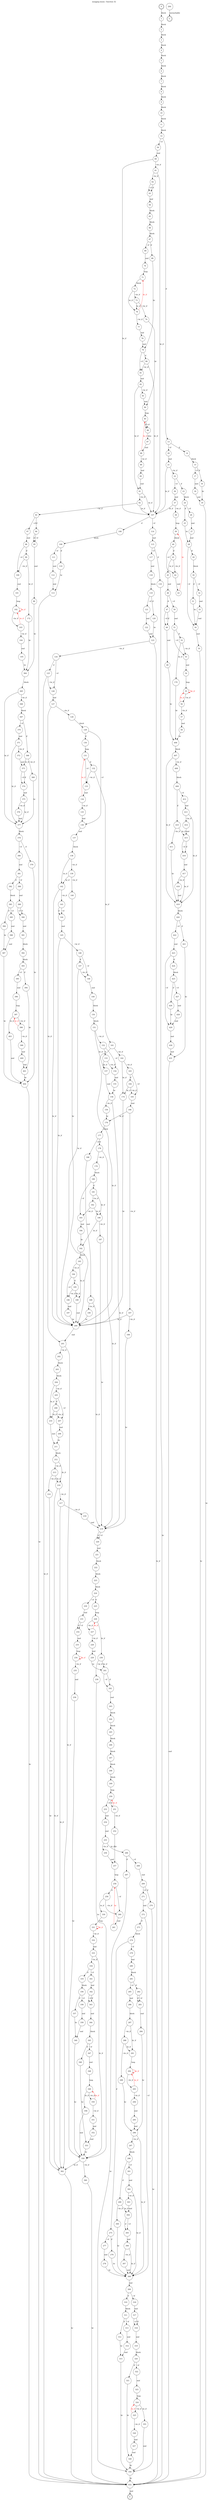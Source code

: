 digraph finite_state_machine {
    label = "mozjpeg.wasm - function 32"
    labelloc =  t
    labelfontsize = 16
    labelfontcolor = black
    labelfontname = "Helvetica"
    node [shape = doublecircle]; 0 E U ;
    node [shape = circle];
    0 -> 1[label="block"];
    1 -> 2[label="block"];
    2 -> 3[label="block"];
    3 -> 4[label="block"];
    4 -> 5[label="block"];
    5 -> 6[label="block"];
    6 -> 7[label="block"];
    7 -> 8[label="block"];
    8 -> 9[label="block"];
    9 -> 10[label="block"];
    10 -> 11[label="block"];
    11 -> 12[label="block"];
    12 -> 13[label="if"];
    12 -> 59[label="~if"];
    13 -> 14[label="if"];
    13 -> 20[label="~if"];
    14 -> 15[label="block"];
    15 -> 16[label="if"];
    15 -> 17[label="~if"];
    16 -> 19[label="br"];
    17 -> 18[label="end"];
    18 -> 19[label="end"];
    19 -> 432[label="br"];
    20 -> 21[label="end"];
    21 -> 22[label="~br_if"];
    21 -> 107[label="br_if"];
    22 -> 23[label="if"];
    22 -> 36[label="~if"];
    23 -> 24[label="block"];
    24 -> 25[label="if"];
    24 -> 26[label="~if"];
    25 -> 28[label="br"];
    26 -> 27[label="end"];
    27 -> 28[label="end"];
    28 -> 29[label="if"];
    28 -> 34[label="~if"];
    29 -> 30[label="block"];
    30 -> 31[label="if"];
    30 -> 32[label="~if"];
    31 -> 34[label="br"];
    32 -> 33[label="end"];
    33 -> 34[label="end"];
    34 -> 35[label="end"];
    35 -> 432[label="br"];
    36 -> 37[label="end"];
    37 -> 38[label="~br_if"];
    37 -> 107[label="br_if"];
    38 -> 39[label="loop"];
    39 -> 40[label="block"];
    40 -> 41[label="if"];
    40 -> 42[label="~if"];
    41 -> 42[label="~br_if"];
    41 -> 45[label="br_if"];
    42 -> 43[label="end"];
    43 -> 39[color="red" fontcolor="red" label="br"];
    45 -> 46[label="end"];
    46 -> 47[label="if"];
    46 -> 50[label="~if"];
    47 -> 48[label="if"];
    47 -> 48[label="~if"];
    48 -> 49[label="end"];
    49 -> 406[label="br"];
    50 -> 51[label="end"];
    51 -> 52[label="if"];
    51 -> 53[label="~if"];
    52 -> 53[label="~br_if"];
    52 -> 170[label="br_if"];
    53 -> 54[label="end"];
    54 -> 55[label="loop"];
    55 -> 56[label="~br_if"];
    55 -> 55[color="red" fontcolor="red" label="br_if"];
    56 -> 57[label="~br_if"];
    56 -> 55[color="red" fontcolor="red" label="br_if"];
    57 -> 58[label="end"];
    58 -> 406[label="br"];
    59 -> 60[label="end"];
    60 -> 61[label="~br_if"];
    60 -> 107[label="br_if"];
    61 -> 62[label="~br_if"];
    61 -> 107[label="br_if"];
    62 -> 63[label="if"];
    62 -> 63[label="~if"];
    63 -> 64[label="end"];
    64 -> 65[label="block"];
    65 -> 66[label="block"];
    66 -> 67[label="block"];
    67 -> 68[label="if"];
    67 -> 69[label="~if"];
    68 -> 79[label="br"];
    69 -> 70[label="end"];
    70 -> 71[label="loop"];
    71 -> 72[label="block"];
    72 -> 73[label="~br_if"];
    72 -> 76[label="br_if"];
    73 -> 74[label="~br_if"];
    73 -> 76[label="br_if"];
    74 -> 84[label="br"];
    76 -> 77[label="~br_if"];
    76 -> 71[color="red" fontcolor="red" label="br_if"];
    77 -> 78[label="end"];
    78 -> 79[label="end"];
    79 -> 80[label="if"];
    79 -> 81[label="~if"];
    80 -> 81[label="~br_if"];
    80 -> 107[label="br_if"];
    81 -> 82[label="end"];
    82 -> 83[label="~br_if"];
    82 -> 91[label="br_if"];
    83 -> 84[label="end"];
    84 -> 85[label="loop"];
    85 -> 86[label="if"];
    85 -> 86[label="~if"];
    86 -> 87[label="else"];
    87 -> 88[label="end"];
    88 -> 89[label="~br_if"];
    88 -> 85[color="red" fontcolor="red" label="br_if"];
    89 -> 90[label="end"];
    90 -> 91[label="end"];
    91 -> 92[label="~br_if"];
    91 -> 107[label="br_if"];
    92 -> 93[label="~br_if"];
    92 -> 107[label="br_if"];
    93 -> 94[label="if"];
    93 -> 97[label="~if"];
    94 -> 95[label="if"];
    94 -> 95[label="~if"];
    95 -> 96[label="end"];
    96 -> 364[label="br"];
    97 -> 98[label="end"];
    98 -> 99[label="if"];
    98 -> 100[label="~if"];
    99 -> 100[label="~br_if"];
    99 -> 172[label="br_if"];
    100 -> 101[label="end"];
    101 -> 102[label="loop"];
    102 -> 103[label="~br_if"];
    102 -> 102[color="red" fontcolor="red" label="br_if"];
    103 -> 104[label="~br_if"];
    103 -> 102[color="red" fontcolor="red" label="br_if"];
    104 -> 105[label="end"];
    105 -> 364[label="br"];
    107 -> 108[label="if"];
    107 -> 114[label="~if"];
    108 -> 109[label="block"];
    109 -> 110[label="if"];
    109 -> 111[label="~if"];
    110 -> 113[label="br"];
    111 -> 112[label="end"];
    112 -> 113[label="end"];
    113 -> 432[label="br"];
    114 -> 115[label="end"];
    115 -> 116[label="if"];
    115 -> 117[label="~if"];
    116 -> 432[label="br"];
    117 -> 118[label="end"];
    118 -> 119[label="block"];
    119 -> 120[label="if"];
    119 -> 121[label="~if"];
    120 -> 123[label="br"];
    121 -> 122[label="end"];
    122 -> 123[label="end"];
    123 -> 124[label="~br_if"];
    123 -> 432[label="br_if"];
    124 -> 125[label="if"];
    124 -> 126[label="~if"];
    125 -> 126[label="~br_if"];
    125 -> 432[label="br_if"];
    126 -> 127[label="end"];
    127 -> 128[label="~br_if"];
    127 -> 201[label="br_if"];
    128 -> 129[label="block"];
    129 -> 130[label="if"];
    129 -> 136[label="~if"];
    130 -> 131[label="loop"];
    131 -> 132[label="if"];
    131 -> 133[label="~if"];
    132 -> 133[label="~br_if"];
    132 -> 161[label="br_if"];
    133 -> 134[label="end"];
    134 -> 135[label="~br_if"];
    134 -> 131[color="red" fontcolor="red" label="br_if"];
    135 -> 136[label="end"];
    136 -> 137[label="end"];
    137 -> 138[label="block"];
    138 -> 139[label="~br_if"];
    138 -> 142[label="br_if"];
    139 -> 140[label="~br_if"];
    139 -> 142[label="br_if"];
    140 -> 200[label="br"];
    142 -> 143[label="~br_if"];
    142 -> 200[label="br_if"];
    143 -> 144[label="if"];
    143 -> 144[label="~if"];
    144 -> 145[label="end"];
    145 -> 146[label="~br_if"];
    145 -> 200[label="br_if"];
    146 -> 147[label="if"];
    146 -> 148[label="~if"];
    147 -> 148[label="~br_if"];
    147 -> 200[label="br_if"];
    148 -> 149[label="end"];
    149 -> 150[label="block"];
    150 -> 151[label="block"];
    151 -> 152[label="~br_if"];
    151 -> 157[label="br_if"];
    152 -> 153[label="if"];
    152 -> 154[label="~if"];
    153 -> 154[label="~br_if"];
    153 -> 157[label="br_if"];
    154 -> 155[label="end"];
    155 -> 158[label="br"];
    157 -> 158[label="end"];
    158 -> 159[label="~br_if"];
    158 -> 219[label="br_if"];
    159 -> 176[label="br"];
    161 -> 162[label="~br_if"];
    161 -> 200[label="br_if"];
    162 -> 163[label="~br_if"];
    162 -> 174[label="br_if"];
    163 -> 164[label="if"];
    163 -> 165[label="~if"];
    164 -> 165[label="~br_if"];
    164 -> 174[label="br_if"];
    165 -> 166[label="end"];
    166 -> 167[label="~br_if"];
    166 -> 176[label="br_if"];
    167 -> 168[label="~br_if"];
    167 -> 200[label="br_if"];
    168 -> 219[label="br"];
    170 -> 406[label="br"];
    172 -> 364[label="br"];
    174 -> 200[label="br"];
    176 -> 177[label="block"];
    177 -> 178[label="if"];
    177 -> 188[label="~if"];
    178 -> 179[label="~br_if"];
    178 -> 219[label="br_if"];
    179 -> 180[label="block"];
    180 -> 181[label="if"];
    180 -> 183[label="~if"];
    181 -> 182[label="~br_if"];
    181 -> 186[label="br_if"];
    182 -> 183[label="~br_if"];
    182 -> 186[label="br_if"];
    183 -> 184[label="end"];
    184 -> 192[label="br"];
    186 -> 187[label="~br_if"];
    186 -> 192[label="br_if"];
    187 -> 219[label="br"];
    188 -> 189[label="end"];
    189 -> 190[label="~br_if"];
    189 -> 219[label="br_if"];
    190 -> 200[label="br"];
    192 -> 193[label="block"];
    193 -> 194[label="~br_if"];
    193 -> 199[label="br_if"];
    194 -> 195[label="if"];
    194 -> 196[label="~if"];
    195 -> 196[label="~br_if"];
    195 -> 199[label="br_if"];
    196 -> 197[label="end"];
    197 -> 200[label="br"];
    199 -> 200[label="end"];
    200 -> 201[label="end"];
    201 -> 202[label="~br_if"];
    201 -> 362[label="br_if"];
    202 -> 203[label="block"];
    203 -> 204[label="block"];
    204 -> 205[label="~br_if"];
    204 -> 210[label="br_if"];
    205 -> 206[label="if"];
    205 -> 207[label="~if"];
    206 -> 207[label="~br_if"];
    206 -> 210[label="br_if"];
    207 -> 208[label="end"];
    208 -> 211[label="br"];
    210 -> 211[label="end"];
    211 -> 212[label="block"];
    212 -> 213[label="~br_if"];
    212 -> 216[label="br_if"];
    213 -> 214[label="~br_if"];
    213 -> 216[label="br_if"];
    214 -> 362[label="br"];
    216 -> 217[label="~br_if"];
    216 -> 362[label="br_if"];
    217 -> 218[label="~br_if"];
    217 -> 362[label="br_if"];
    218 -> 219[label="end"];
    219 -> 220[label="if"];
    219 -> 220[label="~if"];
    220 -> 221[label="end"];
    221 -> 222[label="block"];
    222 -> 223[label="block"];
    223 -> 224[label="block"];
    224 -> 225[label="if"];
    224 -> 230[label="~if"];
    225 -> 226[label="loop"];
    226 -> 227[label="~br_if"];
    226 -> 238[label="br_if"];
    227 -> 228[label="~br_if"];
    227 -> 226[color="red" fontcolor="red" label="br_if"];
    228 -> 229[label="end"];
    229 -> 241[label="br"];
    230 -> 231[label="end"];
    231 -> 232[label="if"];
    231 -> 232[label="~if"];
    232 -> 233[label="end"];
    233 -> 234[label="loop"];
    234 -> 235[label="~br_if"];
    234 -> 234[color="red" fontcolor="red" label="br_if"];
    235 -> 236[label="end"];
    236 -> 359[label="br"];
    238 -> 239[label="~br_if"];
    238 -> 241[label="br_if"];
    239 -> 359[label="br"];
    241 -> 242[label="if"];
    241 -> 242[label="~if"];
    242 -> 243[label="end"];
    243 -> 244[label="block"];
    244 -> 245[label="block"];
    245 -> 246[label="block"];
    246 -> 247[label="block"];
    247 -> 248[label="block"];
    248 -> 249[label="block"];
    249 -> 250[label="loop"];
    250 -> 251[label="if"];
    250 -> 253[label="~if"];
    251 -> 252[label="~br_if"];
    251 -> 250[color="red" fontcolor="red" label="br_if"];
    252 -> 257[label="br"];
    253 -> 254[label="end"];
    254 -> 255[label="end"];
    255 -> 256[label="~br_if"];
    255 -> 266[label="br_if"];
    256 -> 257[label="end"];
    257 -> 258[label="loop"];
    258 -> 259[label="if"];
    258 -> 260[label="~if"];
    259 -> 260[label="~br_if"];
    259 -> 330[label="br_if"];
    260 -> 261[label="end"];
    261 -> 258[color="red" fontcolor="red" label="br"];
    264 -> U[label="unreachable"];
    266 -> 267[label="if"];
    266 -> 268[label="~if"];
    267 -> 356[label="br"];
    268 -> 269[label="end"];
    269 -> 270[label="if"];
    269 -> 271[label="~if"];
    270 -> 356[label="br"];
    271 -> 272[label="end"];
    272 -> 273[label="if"];
    272 -> 308[label="~if"];
    273 -> 274[label="block"];
    274 -> 275[label="if"];
    274 -> 279[label="~if"];
    275 -> 276[label="if"];
    275 -> 277[label="~if"];
    276 -> 308[label="br"];
    277 -> 278[label="end"];
    278 -> 308[label="br"];
    279 -> 280[label="end"];
    280 -> 281[label="block"];
    281 -> 282[label="if"];
    281 -> 285[label="~if"];
    282 -> 283[label="if"];
    282 -> 283[label="~if"];
    283 -> 284[label="end"];
    284 -> 296[label="br"];
    285 -> 286[label="end"];
    286 -> 287[label="block"];
    287 -> 288[label="~br_if"];
    287 -> 291[label="br_if"];
    288 -> 289[label="~br_if"];
    288 -> 291[label="br_if"];
    289 -> 296[label="br"];
    291 -> 292[label="loop"];
    292 -> 293[label="~br_if"];
    292 -> 292[color="red" fontcolor="red" label="br_if"];
    293 -> 294[label="~br_if"];
    293 -> 292[color="red" fontcolor="red" label="br_if"];
    294 -> 295[label="end"];
    295 -> 296[label="end"];
    296 -> 297[label="~br_if"];
    296 -> 308[label="br_if"];
    297 -> 298[label="block"];
    298 -> 299[label="if"];
    298 -> 301[label="~if"];
    299 -> 300[label="~br_if"];
    299 -> 304[label="br_if"];
    300 -> 308[label="br"];
    301 -> 302[label="end"];
    302 -> 303[label="~br_if"];
    302 -> 308[label="br_if"];
    303 -> 304[label="end"];
    304 -> 305[label="if"];
    304 -> 305[label="~if"];
    305 -> 306[label="end"];
    306 -> 307[label="~br_if"];
    306 -> 308[label="br_if"];
    307 -> 308[label="end"];
    308 -> 309[label="end"];
    309 -> 310[label="if"];
    309 -> 316[label="~if"];
    310 -> 311[label="block"];
    311 -> 312[label="if"];
    311 -> 313[label="~if"];
    312 -> 315[label="br"];
    313 -> 314[label="end"];
    314 -> 315[label="end"];
    315 -> 356[label="br"];
    316 -> 317[label="end"];
    317 -> 318[label="if"];
    317 -> 318[label="~if"];
    318 -> 319[label="end"];
    319 -> 320[label="block"];
    320 -> 321[label="if"];
    320 -> 322[label="~if"];
    321 -> 328[label="br"];
    322 -> 323[label="end"];
    323 -> 324[label="loop"];
    324 -> 325[label="~br_if"];
    324 -> 355[label="br_if"];
    325 -> 326[label="~br_if"];
    325 -> 324[color="red" fontcolor="red" label="br_if"];
    326 -> 327[label="end"];
    327 -> 328[label="end"];
    328 -> 356[label="br"];
    330 -> 331[label="loop"];
    331 -> 332[label="~br_if"];
    331 -> 331[color="red" fontcolor="red" label="br_if"];
    332 -> 333[label="end"];
    333 -> 334[label="~br_if"];
    333 -> 359[label="br_if"];
    334 -> 335[label="if"];
    334 -> 341[label="~if"];
    335 -> 336[label="block"];
    336 -> 337[label="if"];
    336 -> 338[label="~if"];
    337 -> 340[label="br"];
    338 -> 339[label="end"];
    339 -> 340[label="end"];
    340 -> 359[label="br"];
    341 -> 342[label="end"];
    342 -> 343[label="if"];
    342 -> 343[label="~if"];
    343 -> 344[label="end"];
    344 -> 345[label="block"];
    345 -> 346[label="if"];
    345 -> 347[label="~if"];
    346 -> 353[label="br"];
    347 -> 348[label="end"];
    348 -> 349[label="loop"];
    349 -> 350[label="~br_if"];
    349 -> 358[label="br_if"];
    350 -> 351[label="~br_if"];
    350 -> 349[color="red" fontcolor="red" label="br_if"];
    351 -> 352[label="end"];
    352 -> 353[label="end"];
    353 -> 359[label="br"];
    355 -> 356[label="end"];
    356 -> 432[label="br"];
    358 -> 359[label="end"];
    359 -> 360[label="~br_if"];
    359 -> 362[label="br_if"];
    360 -> 432[label="br"];
    362 -> 432[label="br"];
    364 -> 365[label="block"];
    365 -> 366[label="~br_if"];
    365 -> 377[label="br_if"];
    366 -> 367[label="block"];
    367 -> 368[label="if"];
    367 -> 370[label="~if"];
    368 -> 369[label="~br_if"];
    368 -> 373[label="br_if"];
    369 -> 377[label="br"];
    370 -> 371[label="end"];
    371 -> 372[label="~br_if"];
    371 -> 377[label="br_if"];
    372 -> 373[label="end"];
    373 -> 374[label="if"];
    373 -> 374[label="~if"];
    374 -> 375[label="end"];
    375 -> 376[label="~br_if"];
    375 -> 377[label="br_if"];
    376 -> 377[label="end"];
    377 -> 378[label="block"];
    378 -> 379[label="if"];
    378 -> 380[label="~if"];
    379 -> 404[label="br"];
    380 -> 381[label="end"];
    381 -> 382[label="if"];
    381 -> 388[label="~if"];
    382 -> 383[label="block"];
    383 -> 384[label="if"];
    383 -> 385[label="~if"];
    384 -> 387[label="br"];
    385 -> 386[label="end"];
    386 -> 387[label="end"];
    387 -> 404[label="br"];
    388 -> 389[label="end"];
    389 -> 390[label="if"];
    389 -> 390[label="~if"];
    390 -> 391[label="end"];
    391 -> 392[label="block"];
    392 -> 393[label="block"];
    393 -> 394[label="if"];
    393 -> 395[label="~if"];
    394 -> 401[label="br"];
    395 -> 396[label="end"];
    396 -> 397[label="loop"];
    397 -> 398[label="~br_if"];
    397 -> 403[label="br_if"];
    398 -> 399[label="~br_if"];
    398 -> 397[color="red" fontcolor="red" label="br_if"];
    399 -> 400[label="end"];
    400 -> 401[label="end"];
    401 -> 404[label="br"];
    403 -> 404[label="end"];
    404 -> 432[label="br"];
    406 -> 407[label="block"];
    407 -> 408[label="~br_if"];
    407 -> 419[label="br_if"];
    408 -> 409[label="block"];
    409 -> 410[label="if"];
    409 -> 412[label="~if"];
    410 -> 411[label="~br_if"];
    410 -> 415[label="br_if"];
    411 -> 419[label="br"];
    412 -> 413[label="end"];
    413 -> 414[label="~br_if"];
    413 -> 419[label="br_if"];
    414 -> 415[label="end"];
    415 -> 416[label="if"];
    415 -> 416[label="~if"];
    416 -> 417[label="end"];
    417 -> 418[label="~br_if"];
    417 -> 419[label="br_if"];
    418 -> 419[label="end"];
    419 -> 420[label="block"];
    420 -> 421[label="if"];
    420 -> 422[label="~if"];
    421 -> 431[label="br"];
    422 -> 423[label="end"];
    423 -> 424[label="if"];
    423 -> 429[label="~if"];
    424 -> 425[label="block"];
    425 -> 426[label="if"];
    425 -> 427[label="~if"];
    426 -> 429[label="br"];
    427 -> 428[label="end"];
    428 -> 429[label="end"];
    429 -> 430[label="end"];
    430 -> 431[label="end"];
    431 -> 432[label="end"];
    432 -> E[label="end"];
}
